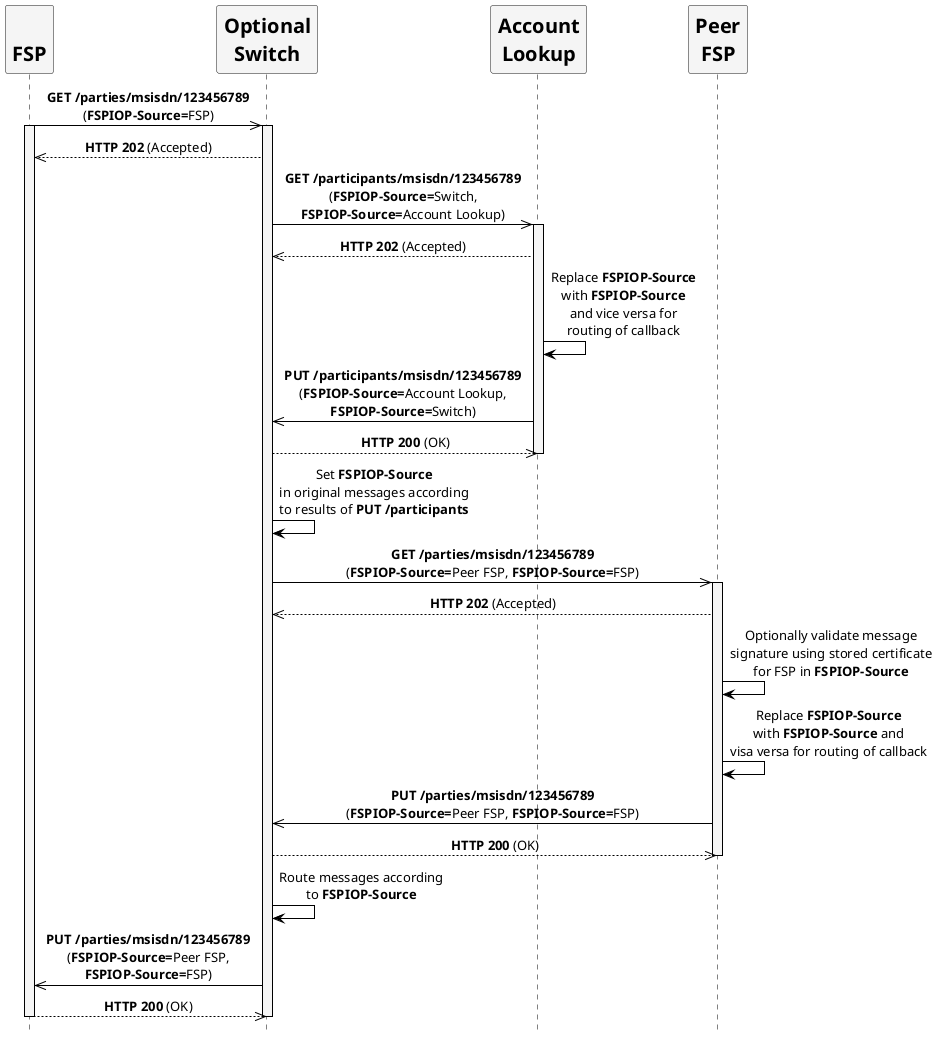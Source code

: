 /'*****
 License
 --------------
 Copyright © 2017 Bill & Melinda Gates Foundation
 The Mojaloop files are made available by the Bill & Melinda Gates Foundation under the Apache License, Version 2.0 (the "License") and you may not use these files except in compliance with the License. You may obtain a copy of the License at
 http://www.apache.org/licenses/LICENSE-2.0
 Unless required by applicable law or agreed to in writing, the Mojaloop files are distributed on an "AS IS" BASIS, WITHOUT WARRANTIES OR CONDITIONS OF ANY KIND, either express or implied. See the License for the specific language governing permissions and limitations under the License.
 Contributors
 --------------
 This is the official list of the Mojaloop project contributors for this file.
 Names of the original copyright holders (individuals or organizations)
 should be listed with a '*' in the first column. People who have
 contributed from an organization can be listed under the organization
 that actually holds the copyright for their contributions (see the
 Gates Foundation organization for an example). Those individuals should have
 their names indented and be marked with a '-'. Email address can be added
 optionally within square brackets <email>.
 * Gates Foundation
 - Name Surname <name.surname@gatesfoundation.com>

 * Henk Kodde <henk.kodde@modusbox.com>
 --------------
 ******'/

@startuml
' declaring skinparam
skinparam sequenceMessageAlign center
skinparam shadowing false
skinparam defaultFontName Verdana
skinparam monochrome true
skinparam SequenceLifeLineBackgroundColor WhiteSmoke
skinparam SequenceLifeLineBorderColor Black
skinparam ParticipantFontStyle Bold
skinparam ParticipantFontSize 20
skinparam ParticipantBackgroundColor WhiteSmoke
skinparam ArrowColor Black

hide footbox

' declare title
' title Example scenario where FSPIOP-Destination is unknown by FSP

' Actor Keys:
' participant - FSP, Peer FSP, Optional Switch and Account Lookup

' declare actors
participant "\nFSP" as FSP
participant "Optional\nSwitch" as Switch
participant "Account\nLookup" as ALS
participant "Peer\nFSP" as PEERFSP

' start flow
FSP ->> Switch: **GET /parties/msisdn/123456789**\n(**FSPIOP-Source=**FSP)
activate FSP
activate Switch
FSP <<-- Switch: **HTTP 202** (Accepted)
Switch ->> ALS: **GET /participants/msisdn/123456789**\n(**FSPIOP-Source=**Switch,\n**FSPIOP-Source=**Account Lookup)
activate ALS
Switch <<-- ALS: **HTTP 202** (Accepted)
ALS -> ALS: Replace **FSPIOP-Source**\nwith **FSPIOP-Source**\nand vice versa for\nrouting of callback
Switch <<- ALS: **PUT /participants/msisdn/123456789**\n(**FSPIOP-Source=**Account Lookup,\n**FSPIOP-Source=**Switch)
Switch -->> ALS: **HTTP 200** (OK)
deactivate ALS
Switch -> Switch: Set **FSPIOP-Source**\nin original messages according\nto results of **PUT /participants**
Switch ->> PEERFSP: **GET /parties/msisdn/123456789**\n(**FSPIOP-Source=**Peer FSP, **FSPIOP-Source=**FSP)
activate PEERFSP
Switch <<-- PEERFSP: **HTTP 202** (Accepted)
PEERFSP -> PEERFSP: Optionally validate message\nsignature using stored certificate\nfor FSP in **FSPIOP-Source**
PEERFSP -> PEERFSP: Replace **FSPIOP-Source**\nwith **FSPIOP-Source** and\nvisa versa for routing of callback
Switch <<- PEERFSP: **PUT /parties/msisdn/123456789**\n(**FSPIOP-Source=**Peer FSP, **FSPIOP-Source=**FSP)
Switch -->> PEERFSP: **HTTP 200** (OK)
deactivate PEERFSP
Switch -> Switch: Route messages according\nto **FSPIOP-Source**
FSP <<- Switch: **PUT /parties/msisdn/123456789**\n(**FSPIOP-Source=**Peer FSP,\n**FSPIOP-Source=**FSP)
FSP -->> Switch: **HTTP 200** (OK)
deactivate Switch
deactivate FSP
@enduml
